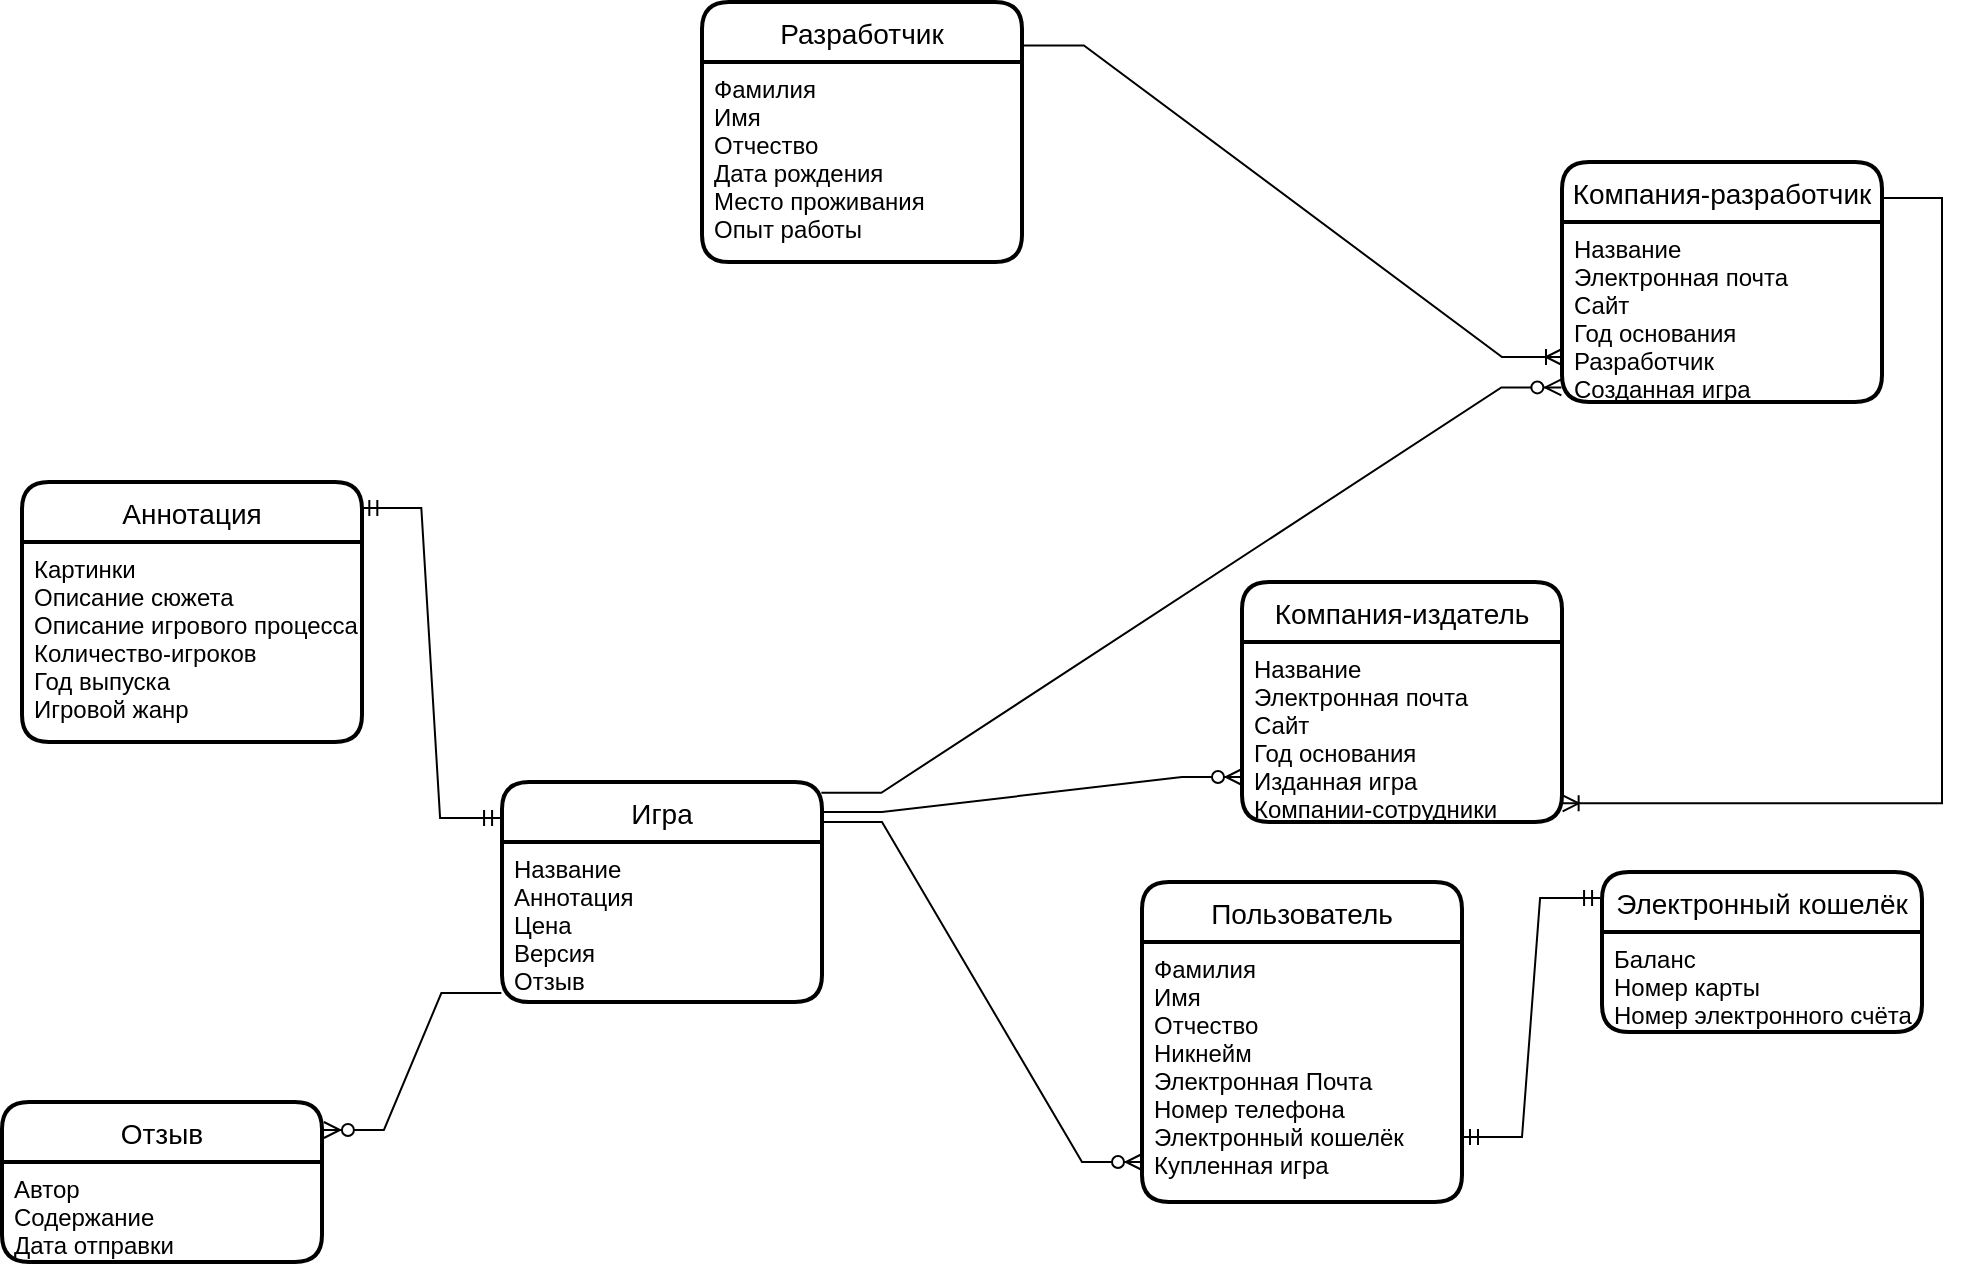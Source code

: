 <mxfile version="18.0.4" type="github">
  <diagram id="R2lEEEUBdFMjLlhIrx00" name="Page-1">
    <mxGraphModel dx="2299" dy="1756" grid="1" gridSize="10" guides="1" tooltips="1" connect="1" arrows="1" fold="1" page="1" pageScale="1" pageWidth="850" pageHeight="1100" math="0" shadow="0" extFonts="Permanent Marker^https://fonts.googleapis.com/css?family=Permanent+Marker">
      <root>
        <mxCell id="0" />
        <mxCell id="1" parent="0" />
        <mxCell id="_Au37B9Xq9A6k-u9n0Tx-1" value="Игра" style="swimlane;childLayout=stackLayout;horizontal=1;startSize=30;horizontalStack=0;rounded=1;fontSize=14;fontStyle=0;strokeWidth=2;resizeParent=0;resizeLast=1;shadow=0;dashed=0;align=center;" parent="1" vertex="1">
          <mxGeometry x="70" y="170" width="160" height="110" as="geometry" />
        </mxCell>
        <mxCell id="_Au37B9Xq9A6k-u9n0Tx-2" value="Название&#xa;Аннотация&#xa;Цена&#xa;Версия&#xa;Отзыв" style="align=left;strokeColor=none;fillColor=none;spacingLeft=4;fontSize=12;verticalAlign=top;resizable=0;rotatable=0;part=1;" parent="_Au37B9Xq9A6k-u9n0Tx-1" vertex="1">
          <mxGeometry y="30" width="160" height="80" as="geometry" />
        </mxCell>
        <mxCell id="_Au37B9Xq9A6k-u9n0Tx-3" value="Пользователь" style="swimlane;childLayout=stackLayout;horizontal=1;startSize=30;horizontalStack=0;rounded=1;fontSize=14;fontStyle=0;strokeWidth=2;resizeParent=0;resizeLast=1;shadow=0;dashed=0;align=center;" parent="1" vertex="1">
          <mxGeometry x="390" y="220" width="160" height="160" as="geometry" />
        </mxCell>
        <mxCell id="_Au37B9Xq9A6k-u9n0Tx-4" value="Фамилия&#xa;Имя&#xa;Отчество&#xa;Никнейм&#xa;Электронная Почта&#xa;Номер телефона&#xa;Электронный кошелёк&#xa;Купленная игра&#xa;" style="align=left;strokeColor=none;fillColor=none;spacingLeft=4;fontSize=12;verticalAlign=top;resizable=0;rotatable=0;part=1;" parent="_Au37B9Xq9A6k-u9n0Tx-3" vertex="1">
          <mxGeometry y="30" width="160" height="130" as="geometry" />
        </mxCell>
        <mxCell id="_Au37B9Xq9A6k-u9n0Tx-18" value="Компания-издатель" style="swimlane;childLayout=stackLayout;horizontal=1;startSize=30;horizontalStack=0;rounded=1;fontSize=14;fontStyle=0;strokeWidth=2;resizeParent=0;resizeLast=1;shadow=0;dashed=0;align=center;" parent="1" vertex="1">
          <mxGeometry x="440" y="70" width="160" height="120" as="geometry" />
        </mxCell>
        <mxCell id="_Au37B9Xq9A6k-u9n0Tx-19" value="Название&#xa;Электронная почта&#xa;Сайт&#xa;Год основания&#xa;Изданная игра&#xa;Компании-сотрудники" style="align=left;strokeColor=none;fillColor=none;spacingLeft=4;fontSize=12;verticalAlign=top;resizable=0;rotatable=0;part=1;" parent="_Au37B9Xq9A6k-u9n0Tx-18" vertex="1">
          <mxGeometry y="30" width="160" height="90" as="geometry" />
        </mxCell>
        <mxCell id="NNDmnkQxz7l0B0d6Krk1-7" value="" style="edgeStyle=entityRelationEdgeStyle;fontSize=12;html=1;endArrow=ERzeroToMany;endFill=1;rounded=0;" edge="1" parent="1">
          <mxGeometry width="100" height="100" relative="1" as="geometry">
            <mxPoint x="230" y="190" as="sourcePoint" />
            <mxPoint x="390" y="360" as="targetPoint" />
          </mxGeometry>
        </mxCell>
        <mxCell id="NNDmnkQxz7l0B0d6Krk1-9" value="" style="edgeStyle=entityRelationEdgeStyle;fontSize=12;html=1;endArrow=ERzeroToMany;endFill=1;rounded=0;entryX=0;entryY=0.75;entryDx=0;entryDy=0;" edge="1" parent="1" target="_Au37B9Xq9A6k-u9n0Tx-19">
          <mxGeometry width="100" height="100" relative="1" as="geometry">
            <mxPoint x="230" y="185" as="sourcePoint" />
            <mxPoint x="400" y="140" as="targetPoint" />
          </mxGeometry>
        </mxCell>
        <mxCell id="NNDmnkQxz7l0B0d6Krk1-10" value="Отзыв" style="swimlane;childLayout=stackLayout;horizontal=1;startSize=30;horizontalStack=0;rounded=1;fontSize=14;fontStyle=0;strokeWidth=2;resizeParent=0;resizeLast=1;shadow=0;dashed=0;align=center;" vertex="1" parent="1">
          <mxGeometry x="-180" y="330" width="160" height="80" as="geometry" />
        </mxCell>
        <mxCell id="NNDmnkQxz7l0B0d6Krk1-11" value="Автор&#xa;Содержание&#xa;Дата отправки" style="align=left;strokeColor=none;fillColor=none;spacingLeft=4;fontSize=12;verticalAlign=top;resizable=0;rotatable=0;part=1;" vertex="1" parent="NNDmnkQxz7l0B0d6Krk1-10">
          <mxGeometry y="30" width="160" height="50" as="geometry" />
        </mxCell>
        <mxCell id="NNDmnkQxz7l0B0d6Krk1-12" value="" style="edgeStyle=entityRelationEdgeStyle;fontSize=12;html=1;endArrow=ERzeroToMany;endFill=1;rounded=0;entryX=1.006;entryY=0.175;entryDx=0;entryDy=0;entryPerimeter=0;exitX=-0.002;exitY=0.944;exitDx=0;exitDy=0;exitPerimeter=0;" edge="1" parent="1" source="_Au37B9Xq9A6k-u9n0Tx-2" target="NNDmnkQxz7l0B0d6Krk1-10">
          <mxGeometry width="100" height="100" relative="1" as="geometry">
            <mxPoint x="60" y="520" as="sourcePoint" />
            <mxPoint x="160" y="420" as="targetPoint" />
          </mxGeometry>
        </mxCell>
        <mxCell id="NNDmnkQxz7l0B0d6Krk1-13" value="Компания-разработчик" style="swimlane;childLayout=stackLayout;horizontal=1;startSize=30;horizontalStack=0;rounded=1;fontSize=14;fontStyle=0;strokeWidth=2;resizeParent=0;resizeLast=1;shadow=0;dashed=0;align=center;" vertex="1" parent="1">
          <mxGeometry x="600" y="-140" width="160" height="120" as="geometry" />
        </mxCell>
        <mxCell id="NNDmnkQxz7l0B0d6Krk1-14" value="Название&#xa;Электронная почта&#xa;Сайт&#xa;Год основания&#xa;Разработчик&#xa;Созданная игра&#xa;" style="align=left;strokeColor=none;fillColor=none;spacingLeft=4;fontSize=12;verticalAlign=top;resizable=0;rotatable=0;part=1;" vertex="1" parent="NNDmnkQxz7l0B0d6Krk1-13">
          <mxGeometry y="30" width="160" height="90" as="geometry" />
        </mxCell>
        <mxCell id="NNDmnkQxz7l0B0d6Krk1-15" value="" style="edgeStyle=entityRelationEdgeStyle;fontSize=12;html=1;endArrow=ERoneToMany;rounded=0;entryX=1.002;entryY=0.896;entryDx=0;entryDy=0;entryPerimeter=0;" edge="1" parent="1" target="_Au37B9Xq9A6k-u9n0Tx-19">
          <mxGeometry width="100" height="100" relative="1" as="geometry">
            <mxPoint x="760" y="-122" as="sourcePoint" />
            <mxPoint x="610" y="510" as="targetPoint" />
          </mxGeometry>
        </mxCell>
        <mxCell id="NNDmnkQxz7l0B0d6Krk1-16" value="" style="edgeStyle=entityRelationEdgeStyle;fontSize=12;html=1;endArrow=ERzeroToMany;endFill=1;rounded=0;exitX=0.998;exitY=0.049;exitDx=0;exitDy=0;entryX=-0.002;entryY=0.919;entryDx=0;entryDy=0;entryPerimeter=0;exitPerimeter=0;" edge="1" parent="1" source="_Au37B9Xq9A6k-u9n0Tx-1" target="NNDmnkQxz7l0B0d6Krk1-14">
          <mxGeometry width="100" height="100" relative="1" as="geometry">
            <mxPoint x="180" y="10" as="sourcePoint" />
            <mxPoint x="640" y="30" as="targetPoint" />
          </mxGeometry>
        </mxCell>
        <mxCell id="NNDmnkQxz7l0B0d6Krk1-17" value="Электронный кошелёк" style="swimlane;childLayout=stackLayout;horizontal=1;startSize=30;horizontalStack=0;rounded=1;fontSize=14;fontStyle=0;strokeWidth=2;resizeParent=0;resizeLast=1;shadow=0;dashed=0;align=center;" vertex="1" parent="1">
          <mxGeometry x="620" y="215" width="160" height="80" as="geometry" />
        </mxCell>
        <mxCell id="NNDmnkQxz7l0B0d6Krk1-18" value="Баланс&#xa;Номер карты&#xa;Номер электронного счёта&#xa;" style="align=left;strokeColor=none;fillColor=none;spacingLeft=4;fontSize=12;verticalAlign=top;resizable=0;rotatable=0;part=1;" vertex="1" parent="NNDmnkQxz7l0B0d6Krk1-17">
          <mxGeometry y="30" width="160" height="50" as="geometry" />
        </mxCell>
        <mxCell id="NNDmnkQxz7l0B0d6Krk1-19" value="" style="edgeStyle=entityRelationEdgeStyle;fontSize=12;html=1;endArrow=ERmandOne;startArrow=ERmandOne;rounded=0;entryX=1;entryY=0.75;entryDx=0;entryDy=0;exitX=-0.006;exitY=0.163;exitDx=0;exitDy=0;exitPerimeter=0;" edge="1" parent="1" source="NNDmnkQxz7l0B0d6Krk1-17" target="_Au37B9Xq9A6k-u9n0Tx-4">
          <mxGeometry width="100" height="100" relative="1" as="geometry">
            <mxPoint x="180" y="240" as="sourcePoint" />
            <mxPoint x="280" y="140" as="targetPoint" />
          </mxGeometry>
        </mxCell>
        <mxCell id="NNDmnkQxz7l0B0d6Krk1-20" value="Разработчик" style="swimlane;childLayout=stackLayout;horizontal=1;startSize=30;horizontalStack=0;rounded=1;fontSize=14;fontStyle=0;strokeWidth=2;resizeParent=0;resizeLast=1;shadow=0;dashed=0;align=center;" vertex="1" parent="1">
          <mxGeometry x="170" y="-220" width="160" height="130" as="geometry" />
        </mxCell>
        <mxCell id="NNDmnkQxz7l0B0d6Krk1-21" value="Фамилия&#xa;Имя&#xa;Отчество&#xa;Дата рождения&#xa;Место проживания&#xa;Опыт работы" style="align=left;strokeColor=none;fillColor=none;spacingLeft=4;fontSize=12;verticalAlign=top;resizable=0;rotatable=0;part=1;" vertex="1" parent="NNDmnkQxz7l0B0d6Krk1-20">
          <mxGeometry y="30" width="160" height="100" as="geometry" />
        </mxCell>
        <mxCell id="NNDmnkQxz7l0B0d6Krk1-23" value="" style="edgeStyle=entityRelationEdgeStyle;fontSize=12;html=1;endArrow=ERoneToMany;rounded=0;exitX=1.006;exitY=0.167;exitDx=0;exitDy=0;exitPerimeter=0;entryX=0;entryY=0.75;entryDx=0;entryDy=0;" edge="1" parent="1" source="NNDmnkQxz7l0B0d6Krk1-20" target="NNDmnkQxz7l0B0d6Krk1-14">
          <mxGeometry width="100" height="100" relative="1" as="geometry">
            <mxPoint x="460" y="140" as="sourcePoint" />
            <mxPoint x="560" y="40" as="targetPoint" />
          </mxGeometry>
        </mxCell>
        <mxCell id="NNDmnkQxz7l0B0d6Krk1-26" value="Аннотация" style="swimlane;childLayout=stackLayout;horizontal=1;startSize=30;horizontalStack=0;rounded=1;fontSize=14;fontStyle=0;strokeWidth=2;resizeParent=0;resizeLast=1;shadow=0;dashed=0;align=center;" vertex="1" parent="1">
          <mxGeometry x="-170" y="20" width="170" height="130" as="geometry" />
        </mxCell>
        <mxCell id="NNDmnkQxz7l0B0d6Krk1-27" value="Картинки&#xa;Описание сюжета&#xa;Описание игрового процесса&#xa;Количество-игроков&#xa;Год выпуска&#xa;Игровой жанр" style="align=left;strokeColor=none;fillColor=none;spacingLeft=4;fontSize=12;verticalAlign=top;resizable=0;rotatable=0;part=1;" vertex="1" parent="NNDmnkQxz7l0B0d6Krk1-26">
          <mxGeometry y="30" width="170" height="100" as="geometry" />
        </mxCell>
        <mxCell id="NNDmnkQxz7l0B0d6Krk1-28" value="" style="edgeStyle=entityRelationEdgeStyle;fontSize=12;html=1;endArrow=ERmandOne;startArrow=ERmandOne;rounded=0;entryX=0.998;entryY=0.1;entryDx=0;entryDy=0;entryPerimeter=0;exitX=-0.006;exitY=0.164;exitDx=0;exitDy=0;exitPerimeter=0;" edge="1" parent="1" source="_Au37B9Xq9A6k-u9n0Tx-1" target="NNDmnkQxz7l0B0d6Krk1-26">
          <mxGeometry width="100" height="100" relative="1" as="geometry">
            <mxPoint x="40" y="140" as="sourcePoint" />
            <mxPoint x="140" y="40" as="targetPoint" />
          </mxGeometry>
        </mxCell>
      </root>
    </mxGraphModel>
  </diagram>
</mxfile>
